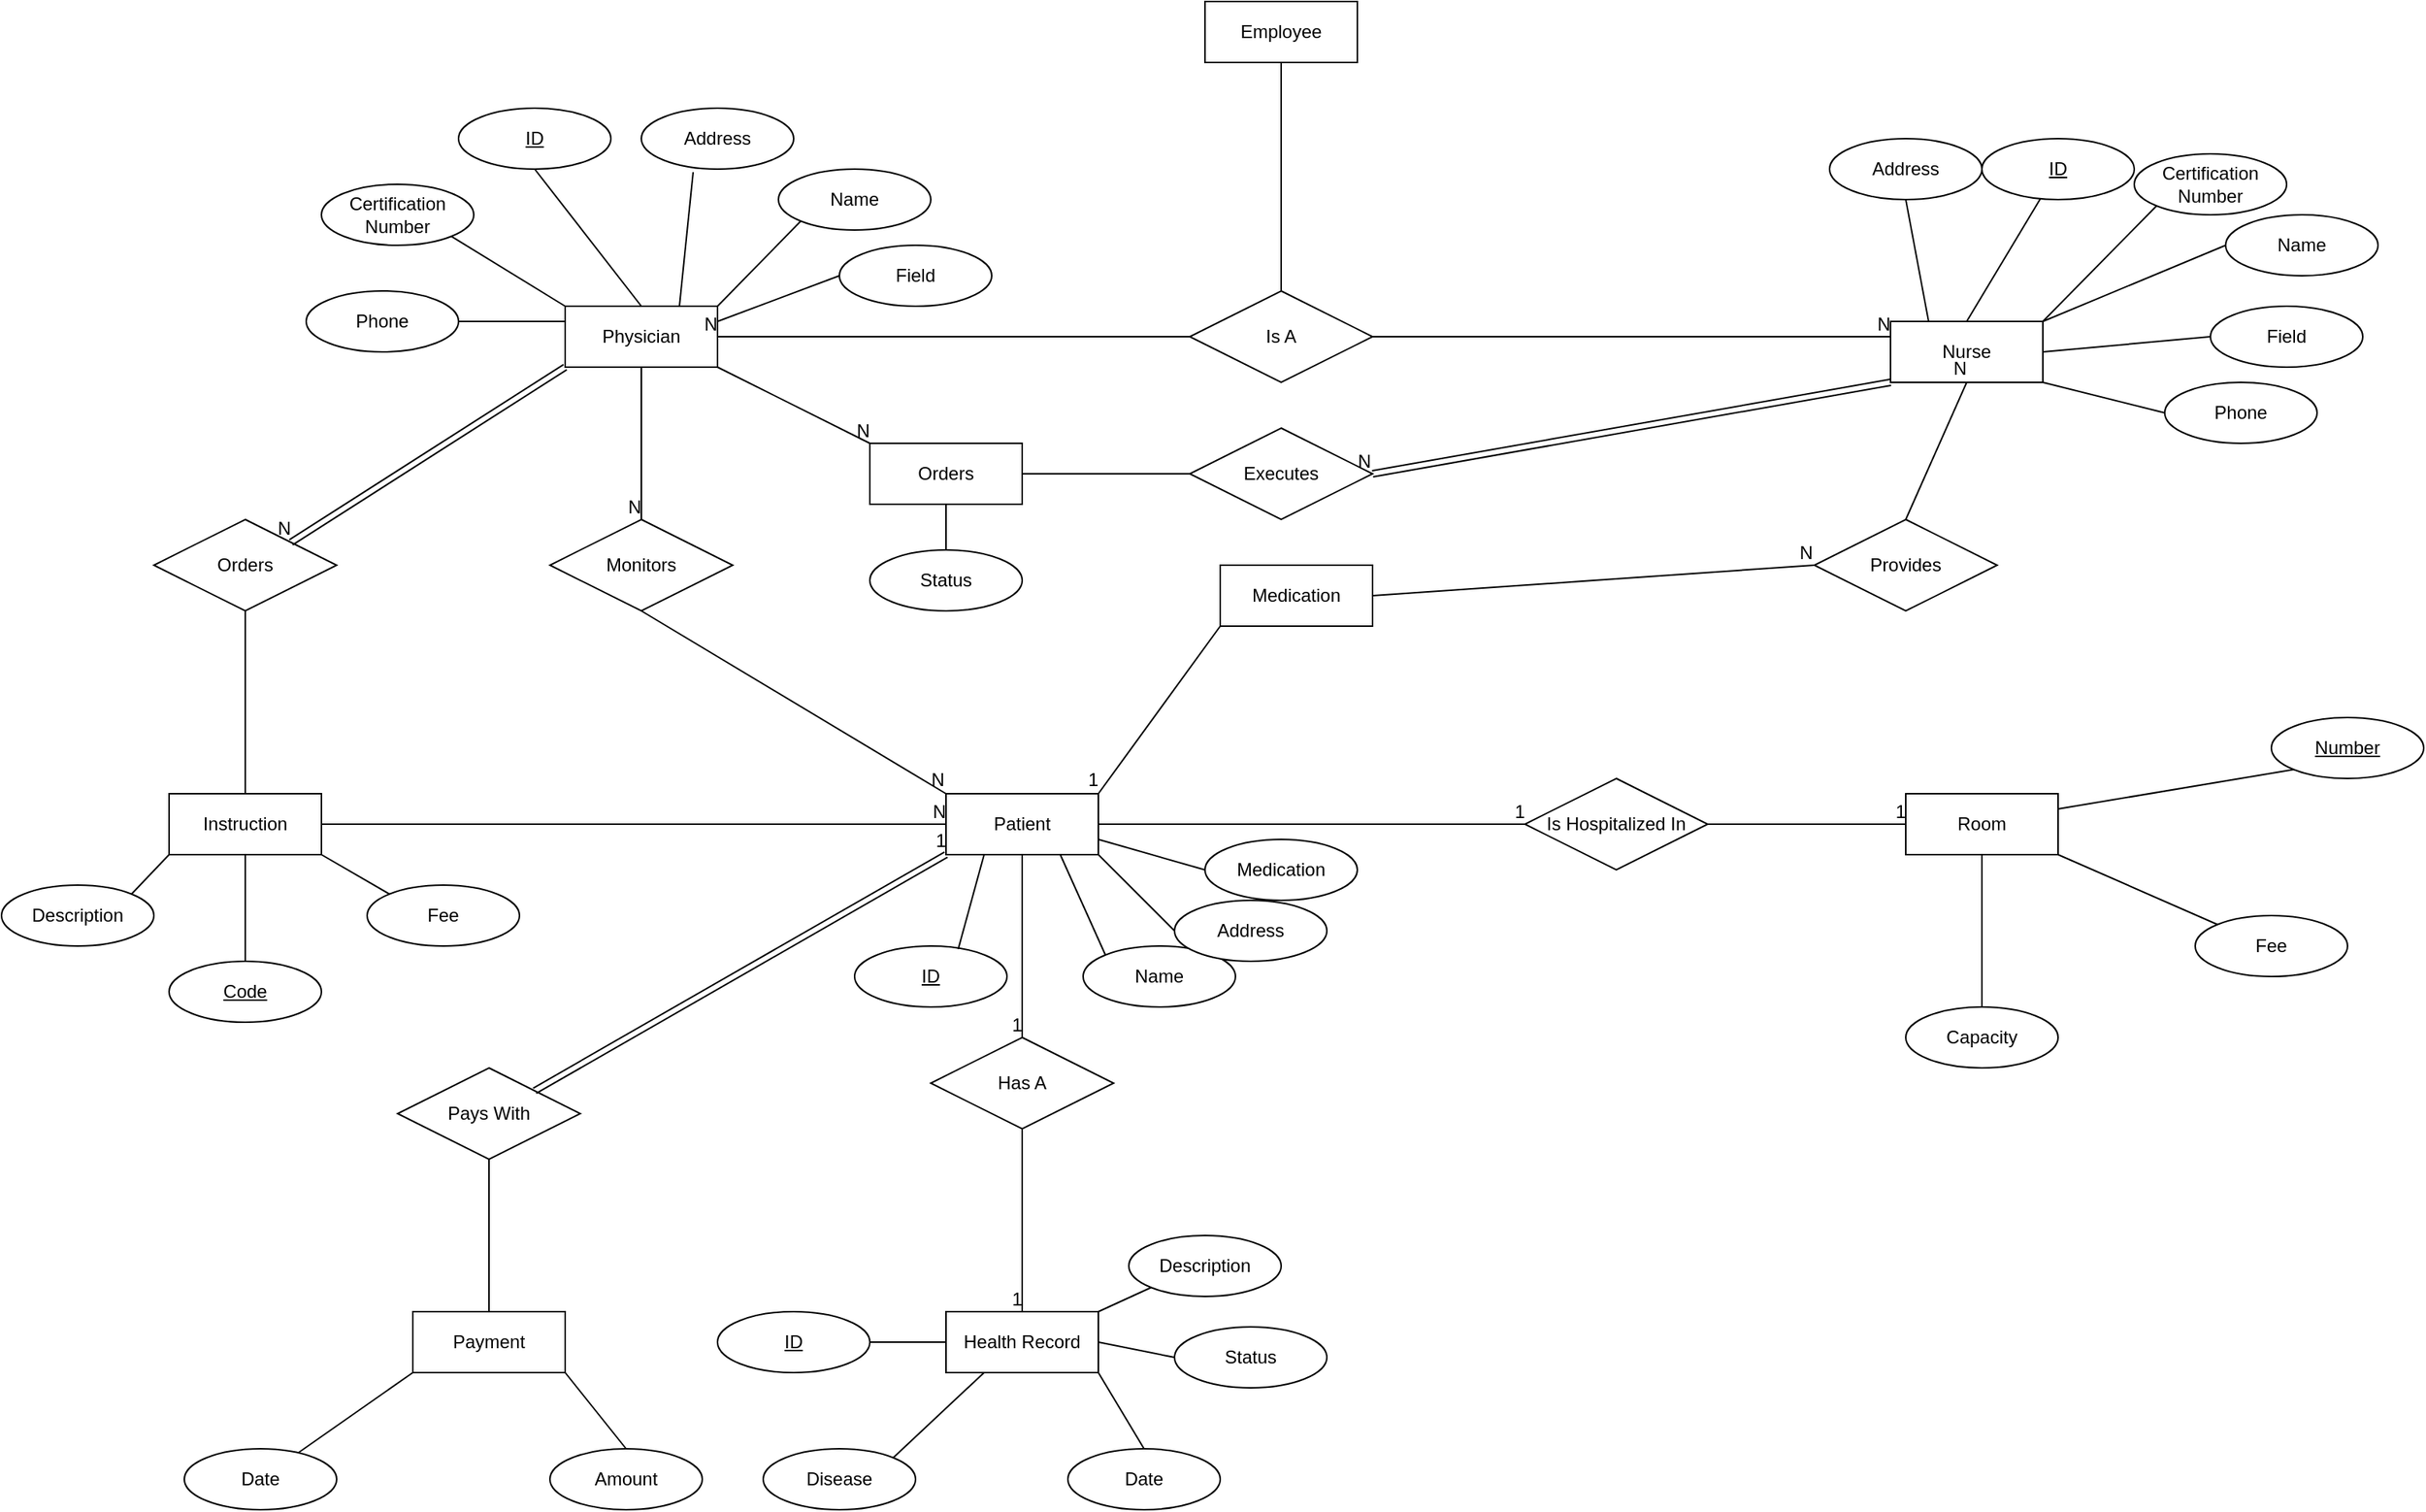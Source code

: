 <mxfile version="14.4.4" type="device"><diagram id="R2lEEEUBdFMjLlhIrx00" name="Page-1"><mxGraphModel dx="1540" dy="1070" grid="1" gridSize="10" guides="1" tooltips="1" connect="1" arrows="1" fold="1" page="1" pageScale="1" pageWidth="1700" pageHeight="1100" math="0" shadow="0" extFonts="Permanent Marker^https://fonts.googleapis.com/css?family=Permanent+Marker"><root><mxCell id="0"/><mxCell id="1" parent="0"/><mxCell id="rOc-NF0ewoNWFO3u1E3Q-1" value="Employee" style="whiteSpace=wrap;html=1;align=center;" vertex="1" parent="1"><mxGeometry x="800" y="80" width="100" height="40" as="geometry"/></mxCell><mxCell id="rOc-NF0ewoNWFO3u1E3Q-2" value="Physician" style="whiteSpace=wrap;html=1;align=center;" vertex="1" parent="1"><mxGeometry x="380" y="280" width="100" height="40" as="geometry"/></mxCell><mxCell id="rOc-NF0ewoNWFO3u1E3Q-3" value="Nurse" style="whiteSpace=wrap;html=1;align=center;" vertex="1" parent="1"><mxGeometry x="1250" y="290" width="100" height="40" as="geometry"/></mxCell><mxCell id="rOc-NF0ewoNWFO3u1E3Q-4" value="Is A" style="shape=rhombus;perimeter=rhombusPerimeter;whiteSpace=wrap;html=1;align=center;" vertex="1" parent="1"><mxGeometry x="790" y="270" width="120" height="60" as="geometry"/></mxCell><mxCell id="rOc-NF0ewoNWFO3u1E3Q-5" value="Room" style="whiteSpace=wrap;html=1;align=center;" vertex="1" parent="1"><mxGeometry x="1260" y="600" width="100" height="40" as="geometry"/></mxCell><mxCell id="rOc-NF0ewoNWFO3u1E3Q-6" value="Is Hospitalized In" style="shape=rhombus;perimeter=rhombusPerimeter;whiteSpace=wrap;html=1;align=center;" vertex="1" parent="1"><mxGeometry x="1010" y="590" width="120" height="60" as="geometry"/></mxCell><mxCell id="rOc-NF0ewoNWFO3u1E3Q-7" value="Patient" style="whiteSpace=wrap;html=1;align=center;" vertex="1" parent="1"><mxGeometry x="630" y="600" width="100" height="40" as="geometry"/></mxCell><mxCell id="rOc-NF0ewoNWFO3u1E3Q-8" value="Monitors" style="shape=rhombus;perimeter=rhombusPerimeter;whiteSpace=wrap;html=1;align=center;" vertex="1" parent="1"><mxGeometry x="370" y="420" width="120" height="60" as="geometry"/></mxCell><mxCell id="rOc-NF0ewoNWFO3u1E3Q-12" value="Has A" style="shape=rhombus;perimeter=rhombusPerimeter;whiteSpace=wrap;html=1;align=center;" vertex="1" parent="1"><mxGeometry x="620" y="760" width="120" height="60" as="geometry"/></mxCell><mxCell id="rOc-NF0ewoNWFO3u1E3Q-13" value="Health Record" style="whiteSpace=wrap;html=1;align=center;" vertex="1" parent="1"><mxGeometry x="630" y="940" width="100" height="40" as="geometry"/></mxCell><mxCell id="rOc-NF0ewoNWFO3u1E3Q-14" value="Pays With" style="shape=rhombus;perimeter=rhombusPerimeter;whiteSpace=wrap;html=1;align=center;" vertex="1" parent="1"><mxGeometry x="270" y="780" width="120" height="60" as="geometry"/></mxCell><mxCell id="rOc-NF0ewoNWFO3u1E3Q-15" value="Payment" style="whiteSpace=wrap;html=1;align=center;" vertex="1" parent="1"><mxGeometry x="280" y="940" width="100" height="40" as="geometry"/></mxCell><mxCell id="rOc-NF0ewoNWFO3u1E3Q-16" value="Orders" style="shape=rhombus;perimeter=rhombusPerimeter;whiteSpace=wrap;html=1;align=center;" vertex="1" parent="1"><mxGeometry x="110" y="420" width="120" height="60" as="geometry"/></mxCell><mxCell id="rOc-NF0ewoNWFO3u1E3Q-17" value="Instruction" style="whiteSpace=wrap;html=1;align=center;" vertex="1" parent="1"><mxGeometry x="120" y="600" width="100" height="40" as="geometry"/></mxCell><mxCell id="rOc-NF0ewoNWFO3u1E3Q-20" value="Number" style="ellipse;whiteSpace=wrap;html=1;align=center;fontStyle=4;" vertex="1" parent="1"><mxGeometry x="1500" y="550" width="100" height="40" as="geometry"/></mxCell><mxCell id="rOc-NF0ewoNWFO3u1E3Q-23" value="Capacity" style="ellipse;whiteSpace=wrap;html=1;align=center;" vertex="1" parent="1"><mxGeometry x="1260" y="740" width="100" height="40" as="geometry"/></mxCell><mxCell id="rOc-NF0ewoNWFO3u1E3Q-24" value="Fee" style="ellipse;whiteSpace=wrap;html=1;align=center;" vertex="1" parent="1"><mxGeometry x="1450" y="680" width="100" height="40" as="geometry"/></mxCell><mxCell id="rOc-NF0ewoNWFO3u1E3Q-25" value="" style="endArrow=none;html=1;rounded=0;exitX=0.5;exitY=1;exitDx=0;exitDy=0;entryX=0.5;entryY=0;entryDx=0;entryDy=0;" edge="1" parent="1" source="rOc-NF0ewoNWFO3u1E3Q-5" target="rOc-NF0ewoNWFO3u1E3Q-23"><mxGeometry relative="1" as="geometry"><mxPoint x="1270" y="690" as="sourcePoint"/><mxPoint x="1430" y="690" as="targetPoint"/></mxGeometry></mxCell><mxCell id="rOc-NF0ewoNWFO3u1E3Q-26" value="" style="endArrow=none;html=1;rounded=0;entryX=0;entryY=0;entryDx=0;entryDy=0;exitX=1;exitY=1;exitDx=0;exitDy=0;" edge="1" parent="1" source="rOc-NF0ewoNWFO3u1E3Q-5" target="rOc-NF0ewoNWFO3u1E3Q-24"><mxGeometry relative="1" as="geometry"><mxPoint x="1270" y="690" as="sourcePoint"/><mxPoint x="1430" y="690" as="targetPoint"/></mxGeometry></mxCell><mxCell id="rOc-NF0ewoNWFO3u1E3Q-27" value="" style="endArrow=none;html=1;rounded=0;exitX=1;exitY=0.25;exitDx=0;exitDy=0;entryX=0;entryY=1;entryDx=0;entryDy=0;" edge="1" parent="1" source="rOc-NF0ewoNWFO3u1E3Q-5" target="rOc-NF0ewoNWFO3u1E3Q-20"><mxGeometry relative="1" as="geometry"><mxPoint x="1270" y="690" as="sourcePoint"/><mxPoint x="1430" y="690" as="targetPoint"/></mxGeometry></mxCell><mxCell id="rOc-NF0ewoNWFO3u1E3Q-28" value="" style="shape=link;html=1;rounded=0;exitX=1;exitY=0;exitDx=0;exitDy=0;entryX=0;entryY=1;entryDx=0;entryDy=0;" edge="1" parent="1" source="rOc-NF0ewoNWFO3u1E3Q-14" target="rOc-NF0ewoNWFO3u1E3Q-7"><mxGeometry relative="1" as="geometry"><mxPoint x="560" y="570" as="sourcePoint"/><mxPoint x="570" y="690" as="targetPoint"/></mxGeometry></mxCell><mxCell id="rOc-NF0ewoNWFO3u1E3Q-29" value="1" style="resizable=0;html=1;align=right;verticalAlign=bottom;" connectable="0" vertex="1" parent="rOc-NF0ewoNWFO3u1E3Q-28"><mxGeometry x="1" relative="1" as="geometry"/></mxCell><mxCell id="rOc-NF0ewoNWFO3u1E3Q-30" value="" style="endArrow=none;html=1;rounded=0;exitX=0.5;exitY=1;exitDx=0;exitDy=0;entryX=0.5;entryY=0;entryDx=0;entryDy=0;" edge="1" parent="1" source="rOc-NF0ewoNWFO3u1E3Q-14" target="rOc-NF0ewoNWFO3u1E3Q-15"><mxGeometry relative="1" as="geometry"><mxPoint x="560" y="570" as="sourcePoint"/><mxPoint x="720" y="570" as="targetPoint"/></mxGeometry></mxCell><mxCell id="rOc-NF0ewoNWFO3u1E3Q-31" value="Date" style="ellipse;whiteSpace=wrap;html=1;align=center;" vertex="1" parent="1"><mxGeometry x="130" y="1030" width="100" height="40" as="geometry"/></mxCell><mxCell id="rOc-NF0ewoNWFO3u1E3Q-32" value="Amount" style="ellipse;whiteSpace=wrap;html=1;align=center;" vertex="1" parent="1"><mxGeometry x="370" y="1030" width="100" height="40" as="geometry"/></mxCell><mxCell id="rOc-NF0ewoNWFO3u1E3Q-33" value="" style="endArrow=none;html=1;rounded=0;entryX=0;entryY=1;entryDx=0;entryDy=0;" edge="1" parent="1" source="rOc-NF0ewoNWFO3u1E3Q-31" target="rOc-NF0ewoNWFO3u1E3Q-15"><mxGeometry relative="1" as="geometry"><mxPoint x="560" y="570" as="sourcePoint"/><mxPoint x="720" y="570" as="targetPoint"/></mxGeometry></mxCell><mxCell id="rOc-NF0ewoNWFO3u1E3Q-34" value="" style="endArrow=none;html=1;rounded=0;exitX=1;exitY=1;exitDx=0;exitDy=0;entryX=0.5;entryY=0;entryDx=0;entryDy=0;" edge="1" parent="1" source="rOc-NF0ewoNWFO3u1E3Q-15" target="rOc-NF0ewoNWFO3u1E3Q-32"><mxGeometry relative="1" as="geometry"><mxPoint x="560" y="570" as="sourcePoint"/><mxPoint x="720" y="570" as="targetPoint"/></mxGeometry></mxCell><mxCell id="rOc-NF0ewoNWFO3u1E3Q-35" value="" style="endArrow=none;html=1;rounded=0;exitX=0.5;exitY=1;exitDx=0;exitDy=0;entryX=0.5;entryY=0;entryDx=0;entryDy=0;" edge="1" parent="1" source="rOc-NF0ewoNWFO3u1E3Q-1" target="rOc-NF0ewoNWFO3u1E3Q-4"><mxGeometry relative="1" as="geometry"><mxPoint x="560" y="570" as="sourcePoint"/><mxPoint x="720" y="570" as="targetPoint"/></mxGeometry></mxCell><mxCell id="rOc-NF0ewoNWFO3u1E3Q-37" value="" style="endArrow=none;html=1;rounded=0;exitX=0;exitY=0.5;exitDx=0;exitDy=0;entryX=1;entryY=0.5;entryDx=0;entryDy=0;" edge="1" parent="1" source="rOc-NF0ewoNWFO3u1E3Q-4" target="rOc-NF0ewoNWFO3u1E3Q-2"><mxGeometry relative="1" as="geometry"><mxPoint x="560" y="570" as="sourcePoint"/><mxPoint x="720" y="570" as="targetPoint"/></mxGeometry></mxCell><mxCell id="rOc-NF0ewoNWFO3u1E3Q-38" value="N" style="resizable=0;html=1;align=right;verticalAlign=bottom;" connectable="0" vertex="1" parent="rOc-NF0ewoNWFO3u1E3Q-37"><mxGeometry x="1" relative="1" as="geometry"/></mxCell><mxCell id="rOc-NF0ewoNWFO3u1E3Q-39" value="" style="endArrow=none;html=1;rounded=0;exitX=1;exitY=0.5;exitDx=0;exitDy=0;entryX=0;entryY=0.25;entryDx=0;entryDy=0;" edge="1" parent="1" source="rOc-NF0ewoNWFO3u1E3Q-4" target="rOc-NF0ewoNWFO3u1E3Q-3"><mxGeometry relative="1" as="geometry"><mxPoint x="560" y="570" as="sourcePoint"/><mxPoint x="720" y="570" as="targetPoint"/></mxGeometry></mxCell><mxCell id="rOc-NF0ewoNWFO3u1E3Q-40" value="N" style="resizable=0;html=1;align=right;verticalAlign=bottom;" connectable="0" vertex="1" parent="rOc-NF0ewoNWFO3u1E3Q-39"><mxGeometry x="1" relative="1" as="geometry"/></mxCell><mxCell id="rOc-NF0ewoNWFO3u1E3Q-41" value="Name" style="ellipse;whiteSpace=wrap;html=1;align=center;" vertex="1" parent="1"><mxGeometry x="720" y="700" width="100" height="40" as="geometry"/></mxCell><mxCell id="rOc-NF0ewoNWFO3u1E3Q-42" value="ID" style="ellipse;whiteSpace=wrap;html=1;align=center;fontStyle=4;" vertex="1" parent="1"><mxGeometry x="570" y="700" width="100" height="40" as="geometry"/></mxCell><mxCell id="rOc-NF0ewoNWFO3u1E3Q-43" value="Address" style="ellipse;whiteSpace=wrap;html=1;align=center;" vertex="1" parent="1"><mxGeometry x="780" y="670" width="100" height="40" as="geometry"/></mxCell><mxCell id="rOc-NF0ewoNWFO3u1E3Q-44" value="Medication" style="ellipse;whiteSpace=wrap;html=1;align=center;" vertex="1" parent="1"><mxGeometry x="800" y="630" width="100" height="40" as="geometry"/></mxCell><mxCell id="rOc-NF0ewoNWFO3u1E3Q-46" value="" style="endArrow=none;html=1;rounded=0;entryX=0;entryY=0.5;entryDx=0;entryDy=0;exitX=1;exitY=0.5;exitDx=0;exitDy=0;" edge="1" parent="1" source="rOc-NF0ewoNWFO3u1E3Q-7" target="rOc-NF0ewoNWFO3u1E3Q-6"><mxGeometry relative="1" as="geometry"><mxPoint x="560" y="570" as="sourcePoint"/><mxPoint x="720" y="570" as="targetPoint"/></mxGeometry></mxCell><mxCell id="rOc-NF0ewoNWFO3u1E3Q-47" value="1" style="resizable=0;html=1;align=right;verticalAlign=bottom;" connectable="0" vertex="1" parent="rOc-NF0ewoNWFO3u1E3Q-46"><mxGeometry x="1" relative="1" as="geometry"/></mxCell><mxCell id="rOc-NF0ewoNWFO3u1E3Q-48" value="" style="endArrow=none;html=1;rounded=0;entryX=0;entryY=0.5;entryDx=0;entryDy=0;exitX=1;exitY=0.5;exitDx=0;exitDy=0;" edge="1" parent="1" source="rOc-NF0ewoNWFO3u1E3Q-6" target="rOc-NF0ewoNWFO3u1E3Q-5"><mxGeometry relative="1" as="geometry"><mxPoint x="560" y="570" as="sourcePoint"/><mxPoint x="720" y="570" as="targetPoint"/></mxGeometry></mxCell><mxCell id="rOc-NF0ewoNWFO3u1E3Q-49" value="1" style="resizable=0;html=1;align=right;verticalAlign=bottom;" connectable="0" vertex="1" parent="rOc-NF0ewoNWFO3u1E3Q-48"><mxGeometry x="1" relative="1" as="geometry"/></mxCell><mxCell id="rOc-NF0ewoNWFO3u1E3Q-50" value="" style="endArrow=none;html=1;rounded=0;exitX=0.5;exitY=1;exitDx=0;exitDy=0;entryX=0.5;entryY=0;entryDx=0;entryDy=0;" edge="1" parent="1" source="rOc-NF0ewoNWFO3u1E3Q-7" target="rOc-NF0ewoNWFO3u1E3Q-12"><mxGeometry relative="1" as="geometry"><mxPoint x="560" y="580" as="sourcePoint"/><mxPoint x="720" y="580" as="targetPoint"/></mxGeometry></mxCell><mxCell id="rOc-NF0ewoNWFO3u1E3Q-51" value="1" style="resizable=0;html=1;align=right;verticalAlign=bottom;" connectable="0" vertex="1" parent="rOc-NF0ewoNWFO3u1E3Q-50"><mxGeometry x="1" relative="1" as="geometry"/></mxCell><mxCell id="rOc-NF0ewoNWFO3u1E3Q-52" value="" style="endArrow=none;html=1;rounded=0;exitX=0.5;exitY=1;exitDx=0;exitDy=0;entryX=0.5;entryY=0;entryDx=0;entryDy=0;" edge="1" parent="1" source="rOc-NF0ewoNWFO3u1E3Q-12" target="rOc-NF0ewoNWFO3u1E3Q-13"><mxGeometry relative="1" as="geometry"><mxPoint x="560" y="580" as="sourcePoint"/><mxPoint x="720" y="580" as="targetPoint"/></mxGeometry></mxCell><mxCell id="rOc-NF0ewoNWFO3u1E3Q-53" value="1" style="resizable=0;html=1;align=right;verticalAlign=bottom;" connectable="0" vertex="1" parent="rOc-NF0ewoNWFO3u1E3Q-52"><mxGeometry x="1" relative="1" as="geometry"/></mxCell><mxCell id="rOc-NF0ewoNWFO3u1E3Q-54" value="Executes" style="shape=rhombus;perimeter=rhombusPerimeter;whiteSpace=wrap;html=1;align=center;" vertex="1" parent="1"><mxGeometry x="790" y="360" width="120" height="60" as="geometry"/></mxCell><mxCell id="rOc-NF0ewoNWFO3u1E3Q-55" value="Orders" style="whiteSpace=wrap;html=1;align=center;" vertex="1" parent="1"><mxGeometry x="580" y="370" width="100" height="40" as="geometry"/></mxCell><mxCell id="rOc-NF0ewoNWFO3u1E3Q-56" value="" style="shape=link;html=1;rounded=0;exitX=0;exitY=1;exitDx=0;exitDy=0;entryX=1;entryY=0.5;entryDx=0;entryDy=0;" edge="1" parent="1" source="rOc-NF0ewoNWFO3u1E3Q-3" target="rOc-NF0ewoNWFO3u1E3Q-54"><mxGeometry relative="1" as="geometry"><mxPoint x="710" y="560" as="sourcePoint"/><mxPoint x="870" y="560" as="targetPoint"/></mxGeometry></mxCell><mxCell id="rOc-NF0ewoNWFO3u1E3Q-57" value="N" style="resizable=0;html=1;align=right;verticalAlign=bottom;" connectable="0" vertex="1" parent="rOc-NF0ewoNWFO3u1E3Q-56"><mxGeometry x="1" relative="1" as="geometry"/></mxCell><mxCell id="rOc-NF0ewoNWFO3u1E3Q-58" value="" style="endArrow=none;html=1;rounded=0;exitX=1;exitY=0.5;exitDx=0;exitDy=0;entryX=0;entryY=0.5;entryDx=0;entryDy=0;" edge="1" parent="1" source="rOc-NF0ewoNWFO3u1E3Q-55" target="rOc-NF0ewoNWFO3u1E3Q-54"><mxGeometry relative="1" as="geometry"><mxPoint x="710" y="560" as="sourcePoint"/><mxPoint x="870" y="560" as="targetPoint"/></mxGeometry></mxCell><mxCell id="rOc-NF0ewoNWFO3u1E3Q-59" value="" style="endArrow=none;html=1;rounded=0;exitX=1;exitY=0.5;exitDx=0;exitDy=0;entryX=0;entryY=0.5;entryDx=0;entryDy=0;" edge="1" parent="1" source="rOc-NF0ewoNWFO3u1E3Q-17" target="rOc-NF0ewoNWFO3u1E3Q-7"><mxGeometry relative="1" as="geometry"><mxPoint x="640" y="560" as="sourcePoint"/><mxPoint x="800" y="560" as="targetPoint"/></mxGeometry></mxCell><mxCell id="rOc-NF0ewoNWFO3u1E3Q-60" value="N" style="resizable=0;html=1;align=right;verticalAlign=bottom;" connectable="0" vertex="1" parent="rOc-NF0ewoNWFO3u1E3Q-59"><mxGeometry x="1" relative="1" as="geometry"/></mxCell><mxCell id="rOc-NF0ewoNWFO3u1E3Q-61" value="" style="shape=link;html=1;rounded=0;exitX=0;exitY=1;exitDx=0;exitDy=0;entryX=1;entryY=0;entryDx=0;entryDy=0;" edge="1" parent="1" source="rOc-NF0ewoNWFO3u1E3Q-2" target="rOc-NF0ewoNWFO3u1E3Q-16"><mxGeometry relative="1" as="geometry"><mxPoint x="640" y="560" as="sourcePoint"/><mxPoint x="800" y="560" as="targetPoint"/></mxGeometry></mxCell><mxCell id="rOc-NF0ewoNWFO3u1E3Q-62" value="N" style="resizable=0;html=1;align=right;verticalAlign=bottom;" connectable="0" vertex="1" parent="rOc-NF0ewoNWFO3u1E3Q-61"><mxGeometry x="1" relative="1" as="geometry"/></mxCell><mxCell id="rOc-NF0ewoNWFO3u1E3Q-63" value="" style="endArrow=none;html=1;rounded=0;exitX=0.5;exitY=1;exitDx=0;exitDy=0;entryX=0.5;entryY=0;entryDx=0;entryDy=0;" edge="1" parent="1" source="rOc-NF0ewoNWFO3u1E3Q-16" target="rOc-NF0ewoNWFO3u1E3Q-17"><mxGeometry relative="1" as="geometry"><mxPoint x="640" y="560" as="sourcePoint"/><mxPoint x="800" y="560" as="targetPoint"/></mxGeometry></mxCell><mxCell id="rOc-NF0ewoNWFO3u1E3Q-64" value="ID" style="ellipse;whiteSpace=wrap;html=1;align=center;fontStyle=4;" vertex="1" parent="1"><mxGeometry x="480" y="940" width="100" height="40" as="geometry"/></mxCell><mxCell id="rOc-NF0ewoNWFO3u1E3Q-65" value="Disease" style="ellipse;whiteSpace=wrap;html=1;align=center;" vertex="1" parent="1"><mxGeometry x="510" y="1030" width="100" height="40" as="geometry"/></mxCell><mxCell id="rOc-NF0ewoNWFO3u1E3Q-66" value="Date" style="ellipse;whiteSpace=wrap;html=1;align=center;" vertex="1" parent="1"><mxGeometry x="710" y="1030" width="100" height="40" as="geometry"/></mxCell><mxCell id="rOc-NF0ewoNWFO3u1E3Q-67" value="Status" style="ellipse;whiteSpace=wrap;html=1;align=center;" vertex="1" parent="1"><mxGeometry x="780" y="950" width="100" height="40" as="geometry"/></mxCell><mxCell id="rOc-NF0ewoNWFO3u1E3Q-68" value="Description" style="ellipse;whiteSpace=wrap;html=1;align=center;" vertex="1" parent="1"><mxGeometry x="750" y="890" width="100" height="40" as="geometry"/></mxCell><mxCell id="rOc-NF0ewoNWFO3u1E3Q-70" value="" style="endArrow=none;html=1;rounded=0;exitX=1;exitY=0.5;exitDx=0;exitDy=0;entryX=0;entryY=0.5;entryDx=0;entryDy=0;" edge="1" parent="1" source="rOc-NF0ewoNWFO3u1E3Q-13" target="rOc-NF0ewoNWFO3u1E3Q-67"><mxGeometry relative="1" as="geometry"><mxPoint x="900" y="1060" as="sourcePoint"/><mxPoint x="1060" y="1060" as="targetPoint"/></mxGeometry></mxCell><mxCell id="rOc-NF0ewoNWFO3u1E3Q-71" value="" style="endArrow=none;html=1;rounded=0;exitX=1;exitY=1;exitDx=0;exitDy=0;entryX=0.5;entryY=0;entryDx=0;entryDy=0;" edge="1" parent="1" source="rOc-NF0ewoNWFO3u1E3Q-13" target="rOc-NF0ewoNWFO3u1E3Q-66"><mxGeometry relative="1" as="geometry"><mxPoint x="900" y="1060" as="sourcePoint"/><mxPoint x="1060" y="1060" as="targetPoint"/></mxGeometry></mxCell><mxCell id="rOc-NF0ewoNWFO3u1E3Q-72" value="" style="endArrow=none;html=1;rounded=0;exitX=1;exitY=0;exitDx=0;exitDy=0;entryX=0;entryY=1;entryDx=0;entryDy=0;" edge="1" parent="1" source="rOc-NF0ewoNWFO3u1E3Q-13" target="rOc-NF0ewoNWFO3u1E3Q-68"><mxGeometry relative="1" as="geometry"><mxPoint x="900" y="1060" as="sourcePoint"/><mxPoint x="1060" y="1060" as="targetPoint"/></mxGeometry></mxCell><mxCell id="rOc-NF0ewoNWFO3u1E3Q-73" value="" style="endArrow=none;html=1;rounded=0;exitX=1;exitY=0;exitDx=0;exitDy=0;entryX=0.25;entryY=1;entryDx=0;entryDy=0;" edge="1" parent="1" source="rOc-NF0ewoNWFO3u1E3Q-65" target="rOc-NF0ewoNWFO3u1E3Q-13"><mxGeometry relative="1" as="geometry"><mxPoint x="900" y="1060" as="sourcePoint"/><mxPoint x="1060" y="1060" as="targetPoint"/></mxGeometry></mxCell><mxCell id="rOc-NF0ewoNWFO3u1E3Q-74" value="" style="endArrow=none;html=1;rounded=0;exitX=1;exitY=0.5;exitDx=0;exitDy=0;entryX=0;entryY=0.5;entryDx=0;entryDy=0;" edge="1" parent="1" source="rOc-NF0ewoNWFO3u1E3Q-64" target="rOc-NF0ewoNWFO3u1E3Q-13"><mxGeometry relative="1" as="geometry"><mxPoint x="900" y="1060" as="sourcePoint"/><mxPoint x="1060" y="1060" as="targetPoint"/></mxGeometry></mxCell><mxCell id="rOc-NF0ewoNWFO3u1E3Q-75" value="Code" style="ellipse;whiteSpace=wrap;html=1;align=center;fontStyle=4;" vertex="1" parent="1"><mxGeometry x="120" y="710" width="100" height="40" as="geometry"/></mxCell><mxCell id="rOc-NF0ewoNWFO3u1E3Q-76" value="Fee" style="ellipse;whiteSpace=wrap;html=1;align=center;" vertex="1" parent="1"><mxGeometry x="250" y="660" width="100" height="40" as="geometry"/></mxCell><mxCell id="rOc-NF0ewoNWFO3u1E3Q-77" value="Description" style="ellipse;whiteSpace=wrap;html=1;align=center;" vertex="1" parent="1"><mxGeometry x="10" y="660" width="100" height="40" as="geometry"/></mxCell><mxCell id="rOc-NF0ewoNWFO3u1E3Q-78" value="" style="endArrow=none;html=1;rounded=0;exitX=1;exitY=1;exitDx=0;exitDy=0;entryX=0;entryY=0;entryDx=0;entryDy=0;" edge="1" parent="1" source="rOc-NF0ewoNWFO3u1E3Q-2" target="rOc-NF0ewoNWFO3u1E3Q-55"><mxGeometry relative="1" as="geometry"><mxPoint x="640" y="520" as="sourcePoint"/><mxPoint x="800" y="520" as="targetPoint"/></mxGeometry></mxCell><mxCell id="rOc-NF0ewoNWFO3u1E3Q-79" value="N" style="resizable=0;html=1;align=right;verticalAlign=bottom;" connectable="0" vertex="1" parent="rOc-NF0ewoNWFO3u1E3Q-78"><mxGeometry x="1" relative="1" as="geometry"/></mxCell><mxCell id="rOc-NF0ewoNWFO3u1E3Q-80" value="ID" style="ellipse;whiteSpace=wrap;html=1;align=center;fontStyle=4;" vertex="1" parent="1"><mxGeometry x="1310" y="170" width="100" height="40" as="geometry"/></mxCell><mxCell id="rOc-NF0ewoNWFO3u1E3Q-81" value="Certification Number" style="ellipse;whiteSpace=wrap;html=1;align=center;" vertex="1" parent="1"><mxGeometry x="1410" y="180" width="100" height="40" as="geometry"/></mxCell><mxCell id="rOc-NF0ewoNWFO3u1E3Q-82" value="Certification Number" style="ellipse;whiteSpace=wrap;html=1;align=center;" vertex="1" parent="1"><mxGeometry x="220" y="200" width="100" height="40" as="geometry"/></mxCell><mxCell id="rOc-NF0ewoNWFO3u1E3Q-83" value="Name" style="ellipse;whiteSpace=wrap;html=1;align=center;" vertex="1" parent="1"><mxGeometry x="1470" y="220" width="100" height="40" as="geometry"/></mxCell><mxCell id="rOc-NF0ewoNWFO3u1E3Q-84" value="Field" style="ellipse;whiteSpace=wrap;html=1;align=center;" vertex="1" parent="1"><mxGeometry x="1460" y="280" width="100" height="40" as="geometry"/></mxCell><mxCell id="rOc-NF0ewoNWFO3u1E3Q-85" value="Address" style="ellipse;whiteSpace=wrap;html=1;align=center;" vertex="1" parent="1"><mxGeometry x="1210" y="170" width="100" height="40" as="geometry"/></mxCell><mxCell id="rOc-NF0ewoNWFO3u1E3Q-86" value="Phone" style="ellipse;whiteSpace=wrap;html=1;align=center;" vertex="1" parent="1"><mxGeometry x="1430" y="330" width="100" height="40" as="geometry"/></mxCell><mxCell id="rOc-NF0ewoNWFO3u1E3Q-87" value="" style="endArrow=none;html=1;rounded=0;exitX=1;exitY=1;exitDx=0;exitDy=0;entryX=0;entryY=0.5;entryDx=0;entryDy=0;" edge="1" parent="1" source="rOc-NF0ewoNWFO3u1E3Q-3" target="rOc-NF0ewoNWFO3u1E3Q-86"><mxGeometry relative="1" as="geometry"><mxPoint x="1330" y="380" as="sourcePoint"/><mxPoint x="1490" y="380" as="targetPoint"/></mxGeometry></mxCell><mxCell id="rOc-NF0ewoNWFO3u1E3Q-88" value="" style="endArrow=none;html=1;rounded=0;exitX=1;exitY=0.5;exitDx=0;exitDy=0;entryX=0;entryY=0.5;entryDx=0;entryDy=0;" edge="1" parent="1" source="rOc-NF0ewoNWFO3u1E3Q-3" target="rOc-NF0ewoNWFO3u1E3Q-84"><mxGeometry relative="1" as="geometry"><mxPoint x="1330" y="380" as="sourcePoint"/><mxPoint x="1490" y="380" as="targetPoint"/></mxGeometry></mxCell><mxCell id="rOc-NF0ewoNWFO3u1E3Q-89" value="" style="endArrow=none;html=1;rounded=0;exitX=0;exitY=0.5;exitDx=0;exitDy=0;entryX=1;entryY=0;entryDx=0;entryDy=0;" edge="1" parent="1" source="rOc-NF0ewoNWFO3u1E3Q-83" target="rOc-NF0ewoNWFO3u1E3Q-3"><mxGeometry relative="1" as="geometry"><mxPoint x="1330" y="380" as="sourcePoint"/><mxPoint x="1490" y="380" as="targetPoint"/></mxGeometry></mxCell><mxCell id="rOc-NF0ewoNWFO3u1E3Q-90" value="" style="endArrow=none;html=1;rounded=0;exitX=0;exitY=1;exitDx=0;exitDy=0;entryX=1;entryY=0;entryDx=0;entryDy=0;" edge="1" parent="1" source="rOc-NF0ewoNWFO3u1E3Q-81" target="rOc-NF0ewoNWFO3u1E3Q-3"><mxGeometry relative="1" as="geometry"><mxPoint x="1330" y="380" as="sourcePoint"/><mxPoint x="1490" y="380" as="targetPoint"/></mxGeometry></mxCell><mxCell id="rOc-NF0ewoNWFO3u1E3Q-91" value="" style="endArrow=none;html=1;rounded=0;entryX=0.5;entryY=0;entryDx=0;entryDy=0;" edge="1" parent="1" source="rOc-NF0ewoNWFO3u1E3Q-80" target="rOc-NF0ewoNWFO3u1E3Q-3"><mxGeometry relative="1" as="geometry"><mxPoint x="1330" y="380" as="sourcePoint"/><mxPoint x="1490" y="380" as="targetPoint"/></mxGeometry></mxCell><mxCell id="rOc-NF0ewoNWFO3u1E3Q-92" value="" style="endArrow=none;html=1;rounded=0;exitX=0.5;exitY=1;exitDx=0;exitDy=0;entryX=0.25;entryY=0;entryDx=0;entryDy=0;" edge="1" parent="1" source="rOc-NF0ewoNWFO3u1E3Q-85" target="rOc-NF0ewoNWFO3u1E3Q-3"><mxGeometry relative="1" as="geometry"><mxPoint x="1330" y="380" as="sourcePoint"/><mxPoint x="1490" y="380" as="targetPoint"/></mxGeometry></mxCell><mxCell id="rOc-NF0ewoNWFO3u1E3Q-93" value="" style="endArrow=none;html=1;rounded=0;exitX=0.5;exitY=1;exitDx=0;exitDy=0;entryX=0.5;entryY=0;entryDx=0;entryDy=0;" edge="1" parent="1" source="rOc-NF0ewoNWFO3u1E3Q-2" target="rOc-NF0ewoNWFO3u1E3Q-8"><mxGeometry relative="1" as="geometry"><mxPoint x="740" y="380" as="sourcePoint"/><mxPoint x="900" y="380" as="targetPoint"/></mxGeometry></mxCell><mxCell id="rOc-NF0ewoNWFO3u1E3Q-94" value="N" style="resizable=0;html=1;align=right;verticalAlign=bottom;" connectable="0" vertex="1" parent="rOc-NF0ewoNWFO3u1E3Q-93"><mxGeometry x="1" relative="1" as="geometry"/></mxCell><mxCell id="rOc-NF0ewoNWFO3u1E3Q-95" value="" style="endArrow=none;html=1;rounded=0;exitX=0.5;exitY=1;exitDx=0;exitDy=0;entryX=0;entryY=0;entryDx=0;entryDy=0;" edge="1" parent="1" source="rOc-NF0ewoNWFO3u1E3Q-8" target="rOc-NF0ewoNWFO3u1E3Q-7"><mxGeometry relative="1" as="geometry"><mxPoint x="740" y="380" as="sourcePoint"/><mxPoint x="900" y="380" as="targetPoint"/></mxGeometry></mxCell><mxCell id="rOc-NF0ewoNWFO3u1E3Q-96" value="N" style="resizable=0;html=1;align=right;verticalAlign=bottom;" connectable="0" vertex="1" parent="rOc-NF0ewoNWFO3u1E3Q-95"><mxGeometry x="1" relative="1" as="geometry"/></mxCell><mxCell id="rOc-NF0ewoNWFO3u1E3Q-97" value="Address" style="ellipse;whiteSpace=wrap;html=1;align=center;" vertex="1" parent="1"><mxGeometry x="430" y="150" width="100" height="40" as="geometry"/></mxCell><mxCell id="rOc-NF0ewoNWFO3u1E3Q-98" value="ID" style="ellipse;whiteSpace=wrap;html=1;align=center;fontStyle=4;" vertex="1" parent="1"><mxGeometry x="310" y="150" width="100" height="40" as="geometry"/></mxCell><mxCell id="rOc-NF0ewoNWFO3u1E3Q-99" value="Name" style="ellipse;whiteSpace=wrap;html=1;align=center;" vertex="1" parent="1"><mxGeometry x="520" y="190" width="100" height="40" as="geometry"/></mxCell><mxCell id="rOc-NF0ewoNWFO3u1E3Q-100" value="Field" style="ellipse;whiteSpace=wrap;html=1;align=center;" vertex="1" parent="1"><mxGeometry x="560" y="240" width="100" height="40" as="geometry"/></mxCell><mxCell id="rOc-NF0ewoNWFO3u1E3Q-101" value="Phone" style="ellipse;whiteSpace=wrap;html=1;align=center;" vertex="1" parent="1"><mxGeometry x="210" y="270" width="100" height="40" as="geometry"/></mxCell><mxCell id="rOc-NF0ewoNWFO3u1E3Q-102" value="" style="endArrow=none;html=1;rounded=0;entryX=0;entryY=0.5;entryDx=0;entryDy=0;exitX=1;exitY=0.25;exitDx=0;exitDy=0;" edge="1" parent="1" source="rOc-NF0ewoNWFO3u1E3Q-2" target="rOc-NF0ewoNWFO3u1E3Q-100"><mxGeometry relative="1" as="geometry"><mxPoint x="490" y="310" as="sourcePoint"/><mxPoint x="650" y="310" as="targetPoint"/></mxGeometry></mxCell><mxCell id="rOc-NF0ewoNWFO3u1E3Q-103" value="" style="endArrow=none;html=1;rounded=0;entryX=0;entryY=1;entryDx=0;entryDy=0;exitX=1;exitY=0;exitDx=0;exitDy=0;" edge="1" parent="1" source="rOc-NF0ewoNWFO3u1E3Q-2" target="rOc-NF0ewoNWFO3u1E3Q-99"><mxGeometry relative="1" as="geometry"><mxPoint x="490" y="310" as="sourcePoint"/><mxPoint x="650" y="310" as="targetPoint"/></mxGeometry></mxCell><mxCell id="rOc-NF0ewoNWFO3u1E3Q-104" value="" style="endArrow=none;html=1;rounded=0;entryX=0.34;entryY=1.05;entryDx=0;entryDy=0;entryPerimeter=0;exitX=0.75;exitY=0;exitDx=0;exitDy=0;" edge="1" parent="1" source="rOc-NF0ewoNWFO3u1E3Q-2" target="rOc-NF0ewoNWFO3u1E3Q-97"><mxGeometry relative="1" as="geometry"><mxPoint x="490" y="310" as="sourcePoint"/><mxPoint x="650" y="310" as="targetPoint"/></mxGeometry></mxCell><mxCell id="rOc-NF0ewoNWFO3u1E3Q-105" value="" style="endArrow=none;html=1;rounded=0;entryX=0.5;entryY=1;entryDx=0;entryDy=0;exitX=0.5;exitY=0;exitDx=0;exitDy=0;" edge="1" parent="1" source="rOc-NF0ewoNWFO3u1E3Q-2" target="rOc-NF0ewoNWFO3u1E3Q-98"><mxGeometry relative="1" as="geometry"><mxPoint x="490" y="310" as="sourcePoint"/><mxPoint x="650" y="310" as="targetPoint"/></mxGeometry></mxCell><mxCell id="rOc-NF0ewoNWFO3u1E3Q-106" value="" style="endArrow=none;html=1;rounded=0;entryX=1;entryY=1;entryDx=0;entryDy=0;exitX=0;exitY=0;exitDx=0;exitDy=0;" edge="1" parent="1" source="rOc-NF0ewoNWFO3u1E3Q-2" target="rOc-NF0ewoNWFO3u1E3Q-82"><mxGeometry relative="1" as="geometry"><mxPoint x="440" y="460" as="sourcePoint"/><mxPoint x="600" y="460" as="targetPoint"/></mxGeometry></mxCell><mxCell id="rOc-NF0ewoNWFO3u1E3Q-107" value="" style="endArrow=none;html=1;rounded=0;entryX=0;entryY=0.25;entryDx=0;entryDy=0;exitX=1;exitY=0.5;exitDx=0;exitDy=0;" edge="1" parent="1" source="rOc-NF0ewoNWFO3u1E3Q-101" target="rOc-NF0ewoNWFO3u1E3Q-2"><mxGeometry relative="1" as="geometry"><mxPoint x="440" y="460" as="sourcePoint"/><mxPoint x="600" y="460" as="targetPoint"/></mxGeometry></mxCell><mxCell id="rOc-NF0ewoNWFO3u1E3Q-108" value="Status" style="ellipse;whiteSpace=wrap;html=1;align=center;" vertex="1" parent="1"><mxGeometry x="580" y="440" width="100" height="40" as="geometry"/></mxCell><mxCell id="rOc-NF0ewoNWFO3u1E3Q-109" value="" style="endArrow=none;html=1;rounded=0;entryX=0.5;entryY=1;entryDx=0;entryDy=0;exitX=0.5;exitY=0;exitDx=0;exitDy=0;" edge="1" parent="1" source="rOc-NF0ewoNWFO3u1E3Q-108" target="rOc-NF0ewoNWFO3u1E3Q-55"><mxGeometry relative="1" as="geometry"><mxPoint x="660" y="430" as="sourcePoint"/><mxPoint x="780" y="690" as="targetPoint"/></mxGeometry></mxCell><mxCell id="rOc-NF0ewoNWFO3u1E3Q-110" value="Provides" style="shape=rhombus;perimeter=rhombusPerimeter;whiteSpace=wrap;html=1;align=center;" vertex="1" parent="1"><mxGeometry x="1200" y="420" width="120" height="60" as="geometry"/></mxCell><mxCell id="rOc-NF0ewoNWFO3u1E3Q-111" value="Medication" style="whiteSpace=wrap;html=1;align=center;" vertex="1" parent="1"><mxGeometry x="810" y="450" width="100" height="40" as="geometry"/></mxCell><mxCell id="rOc-NF0ewoNWFO3u1E3Q-113" value="" style="endArrow=none;html=1;rounded=0;entryX=0.5;entryY=1;entryDx=0;entryDy=0;exitX=0.5;exitY=0;exitDx=0;exitDy=0;" edge="1" parent="1" source="rOc-NF0ewoNWFO3u1E3Q-110" target="rOc-NF0ewoNWFO3u1E3Q-3"><mxGeometry relative="1" as="geometry"><mxPoint x="620" y="690" as="sourcePoint"/><mxPoint x="780" y="690" as="targetPoint"/></mxGeometry></mxCell><mxCell id="rOc-NF0ewoNWFO3u1E3Q-114" value="N" style="resizable=0;html=1;align=right;verticalAlign=bottom;" connectable="0" vertex="1" parent="rOc-NF0ewoNWFO3u1E3Q-113"><mxGeometry x="1" relative="1" as="geometry"/></mxCell><mxCell id="rOc-NF0ewoNWFO3u1E3Q-115" value="" style="endArrow=none;html=1;rounded=0;entryX=0;entryY=0.5;entryDx=0;entryDy=0;exitX=1;exitY=0.5;exitDx=0;exitDy=0;" edge="1" parent="1" source="rOc-NF0ewoNWFO3u1E3Q-111" target="rOc-NF0ewoNWFO3u1E3Q-110"><mxGeometry relative="1" as="geometry"><mxPoint x="620" y="690" as="sourcePoint"/><mxPoint x="780" y="690" as="targetPoint"/></mxGeometry></mxCell><mxCell id="rOc-NF0ewoNWFO3u1E3Q-116" value="N" style="resizable=0;html=1;align=right;verticalAlign=bottom;" connectable="0" vertex="1" parent="rOc-NF0ewoNWFO3u1E3Q-115"><mxGeometry x="1" relative="1" as="geometry"/></mxCell><mxCell id="rOc-NF0ewoNWFO3u1E3Q-117" value="" style="endArrow=none;html=1;rounded=0;exitX=0;exitY=1;exitDx=0;exitDy=0;entryX=1;entryY=0;entryDx=0;entryDy=0;" edge="1" parent="1" source="rOc-NF0ewoNWFO3u1E3Q-111" target="rOc-NF0ewoNWFO3u1E3Q-7"><mxGeometry relative="1" as="geometry"><mxPoint x="620" y="690" as="sourcePoint"/><mxPoint x="780" y="690" as="targetPoint"/></mxGeometry></mxCell><mxCell id="rOc-NF0ewoNWFO3u1E3Q-118" value="1" style="resizable=0;html=1;align=right;verticalAlign=bottom;" connectable="0" vertex="1" parent="rOc-NF0ewoNWFO3u1E3Q-117"><mxGeometry x="1" relative="1" as="geometry"/></mxCell><mxCell id="rOc-NF0ewoNWFO3u1E3Q-119" value="" style="endArrow=none;html=1;rounded=0;exitX=0.68;exitY=0.05;exitDx=0;exitDy=0;exitPerimeter=0;entryX=0.25;entryY=1;entryDx=0;entryDy=0;" edge="1" parent="1" source="rOc-NF0ewoNWFO3u1E3Q-42" target="rOc-NF0ewoNWFO3u1E3Q-7"><mxGeometry relative="1" as="geometry"><mxPoint x="710" y="720" as="sourcePoint"/><mxPoint x="870" y="720" as="targetPoint"/></mxGeometry></mxCell><mxCell id="rOc-NF0ewoNWFO3u1E3Q-120" value="" style="endArrow=none;html=1;rounded=0;exitX=0.75;exitY=1;exitDx=0;exitDy=0;entryX=0;entryY=0;entryDx=0;entryDy=0;" edge="1" parent="1" source="rOc-NF0ewoNWFO3u1E3Q-7" target="rOc-NF0ewoNWFO3u1E3Q-41"><mxGeometry relative="1" as="geometry"><mxPoint x="710" y="720" as="sourcePoint"/><mxPoint x="870" y="720" as="targetPoint"/></mxGeometry></mxCell><mxCell id="rOc-NF0ewoNWFO3u1E3Q-121" value="" style="endArrow=none;html=1;rounded=0;exitX=1;exitY=1;exitDx=0;exitDy=0;entryX=0;entryY=0.5;entryDx=0;entryDy=0;" edge="1" parent="1" source="rOc-NF0ewoNWFO3u1E3Q-7" target="rOc-NF0ewoNWFO3u1E3Q-43"><mxGeometry relative="1" as="geometry"><mxPoint x="710" y="720" as="sourcePoint"/><mxPoint x="870" y="720" as="targetPoint"/></mxGeometry></mxCell><mxCell id="rOc-NF0ewoNWFO3u1E3Q-122" value="" style="endArrow=none;html=1;rounded=0;exitX=1;exitY=0.75;exitDx=0;exitDy=0;entryX=0;entryY=0.5;entryDx=0;entryDy=0;" edge="1" parent="1" source="rOc-NF0ewoNWFO3u1E3Q-7" target="rOc-NF0ewoNWFO3u1E3Q-44"><mxGeometry relative="1" as="geometry"><mxPoint x="710" y="720" as="sourcePoint"/><mxPoint x="870" y="720" as="targetPoint"/></mxGeometry></mxCell><mxCell id="rOc-NF0ewoNWFO3u1E3Q-123" value="" style="endArrow=none;html=1;rounded=0;exitX=1;exitY=1;exitDx=0;exitDy=0;entryX=0;entryY=0;entryDx=0;entryDy=0;" edge="1" parent="1" source="rOc-NF0ewoNWFO3u1E3Q-17" target="rOc-NF0ewoNWFO3u1E3Q-76"><mxGeometry relative="1" as="geometry"><mxPoint x="450" y="780" as="sourcePoint"/><mxPoint x="610" y="780" as="targetPoint"/></mxGeometry></mxCell><mxCell id="rOc-NF0ewoNWFO3u1E3Q-124" value="" style="endArrow=none;html=1;rounded=0;exitX=0.5;exitY=1;exitDx=0;exitDy=0;entryX=0.5;entryY=0;entryDx=0;entryDy=0;" edge="1" parent="1" source="rOc-NF0ewoNWFO3u1E3Q-17" target="rOc-NF0ewoNWFO3u1E3Q-75"><mxGeometry relative="1" as="geometry"><mxPoint x="450" y="780" as="sourcePoint"/><mxPoint x="610" y="780" as="targetPoint"/></mxGeometry></mxCell><mxCell id="rOc-NF0ewoNWFO3u1E3Q-125" value="" style="endArrow=none;html=1;rounded=0;exitX=1;exitY=0;exitDx=0;exitDy=0;entryX=0;entryY=1;entryDx=0;entryDy=0;" edge="1" parent="1" source="rOc-NF0ewoNWFO3u1E3Q-77" target="rOc-NF0ewoNWFO3u1E3Q-17"><mxGeometry relative="1" as="geometry"><mxPoint x="450" y="780" as="sourcePoint"/><mxPoint x="610" y="780" as="targetPoint"/></mxGeometry></mxCell></root></mxGraphModel></diagram></mxfile>
